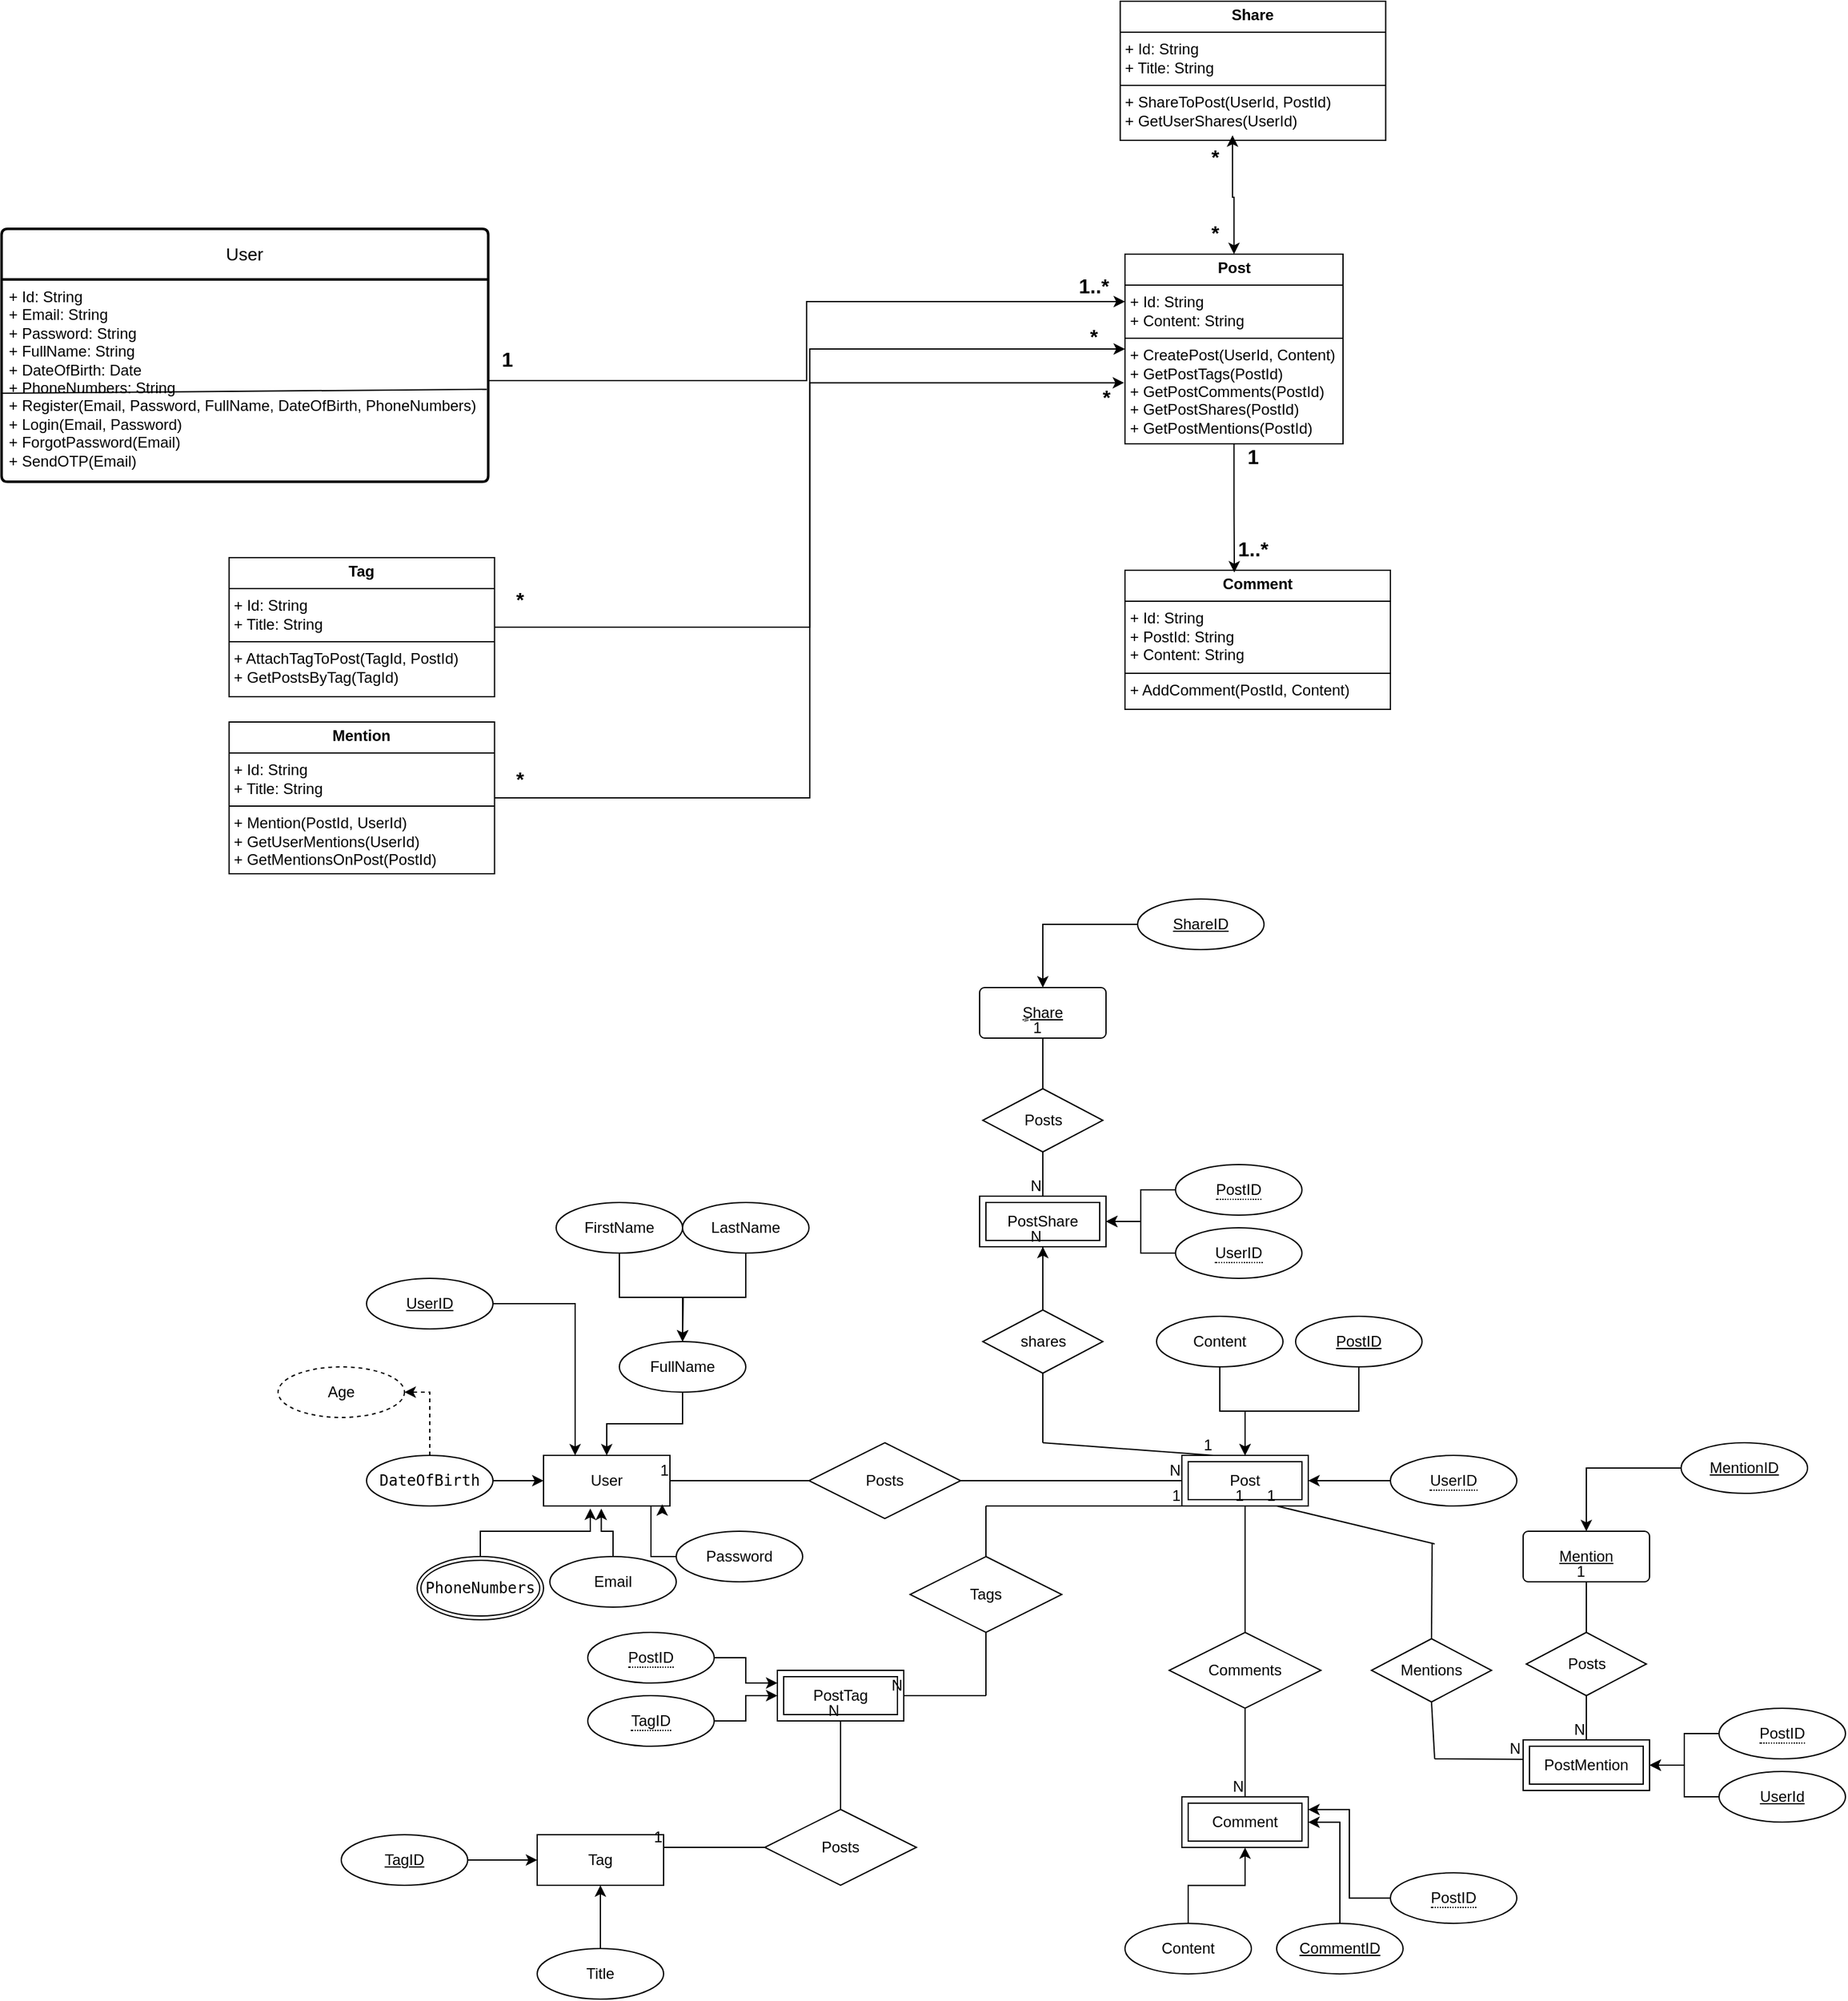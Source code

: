 <mxfile version="26.0.9">
  <diagram id="R2lEEEUBdFMjLlhIrx00" name="Page-1">
    <mxGraphModel dx="1366" dy="1903" grid="1" gridSize="10" guides="1" tooltips="1" connect="1" arrows="1" fold="1" page="1" pageScale="1" pageWidth="850" pageHeight="1100" math="0" shadow="0" extFonts="Permanent Marker^https://fonts.googleapis.com/css?family=Permanent+Marker">
      <root>
        <mxCell id="0" />
        <mxCell id="1" parent="0" />
        <mxCell id="Nwp9M4HmOzaoz7ELcoco-1" value="User" style="whiteSpace=wrap;html=1;align=center;" parent="1" vertex="1">
          <mxGeometry x="635" y="410" width="100" height="40" as="geometry" />
        </mxCell>
        <mxCell id="Nwp9M4HmOzaoz7ELcoco-2" value="Post" style="shape=ext;margin=3;double=1;whiteSpace=wrap;html=1;align=center;" parent="1" vertex="1">
          <mxGeometry x="1140" y="410" width="100" height="40" as="geometry" />
        </mxCell>
        <mxCell id="Nwp9M4HmOzaoz7ELcoco-3" value="Comment" style="shape=ext;margin=3;double=1;whiteSpace=wrap;html=1;align=center;" parent="1" vertex="1">
          <mxGeometry x="1140" y="680.07" width="100" height="40" as="geometry" />
        </mxCell>
        <mxCell id="Nwp9M4HmOzaoz7ELcoco-20" style="edgeStyle=orthogonalEdgeStyle;rounded=0;orthogonalLoop=1;jettySize=auto;html=1;entryX=0.25;entryY=0;entryDx=0;entryDy=0;" parent="1" source="Nwp9M4HmOzaoz7ELcoco-4" target="Nwp9M4HmOzaoz7ELcoco-1" edge="1">
          <mxGeometry relative="1" as="geometry" />
        </mxCell>
        <mxCell id="Nwp9M4HmOzaoz7ELcoco-4" value="UserID" style="ellipse;whiteSpace=wrap;html=1;align=center;fontStyle=4;" parent="1" vertex="1">
          <mxGeometry x="495" y="270" width="100" height="40" as="geometry" />
        </mxCell>
        <mxCell id="Nwp9M4HmOzaoz7ELcoco-24" style="edgeStyle=orthogonalEdgeStyle;rounded=0;orthogonalLoop=1;jettySize=auto;html=1;entryX=0.5;entryY=0;entryDx=0;entryDy=0;" parent="1" source="Nwp9M4HmOzaoz7ELcoco-5" target="Nwp9M4HmOzaoz7ELcoco-2" edge="1">
          <mxGeometry relative="1" as="geometry" />
        </mxCell>
        <mxCell id="Nwp9M4HmOzaoz7ELcoco-5" value="PostID" style="ellipse;whiteSpace=wrap;html=1;align=center;fontStyle=4;" parent="1" vertex="1">
          <mxGeometry x="1230" y="300" width="100" height="40" as="geometry" />
        </mxCell>
        <mxCell id="Nwp9M4HmOzaoz7ELcoco-32" style="edgeStyle=orthogonalEdgeStyle;rounded=0;orthogonalLoop=1;jettySize=auto;html=1;entryX=1;entryY=0.5;entryDx=0;entryDy=0;" parent="1" source="Nwp9M4HmOzaoz7ELcoco-6" target="Nwp9M4HmOzaoz7ELcoco-3" edge="1">
          <mxGeometry relative="1" as="geometry" />
        </mxCell>
        <mxCell id="Nwp9M4HmOzaoz7ELcoco-6" value="CommentID" style="ellipse;whiteSpace=wrap;html=1;align=center;fontStyle=4;" parent="1" vertex="1">
          <mxGeometry x="1215" y="780.07" width="100" height="40" as="geometry" />
        </mxCell>
        <mxCell id="Nwp9M4HmOzaoz7ELcoco-21" style="edgeStyle=orthogonalEdgeStyle;rounded=0;orthogonalLoop=1;jettySize=auto;html=1;entryX=0.5;entryY=0;entryDx=0;entryDy=0;" parent="1" source="Nwp9M4HmOzaoz7ELcoco-8" target="Nwp9M4HmOzaoz7ELcoco-1" edge="1">
          <mxGeometry relative="1" as="geometry" />
        </mxCell>
        <mxCell id="Nwp9M4HmOzaoz7ELcoco-8" value="FullName" style="ellipse;whiteSpace=wrap;html=1;align=center;" parent="1" vertex="1">
          <mxGeometry x="695" y="320" width="100" height="40" as="geometry" />
        </mxCell>
        <mxCell id="Nwp9M4HmOzaoz7ELcoco-15" style="edgeStyle=orthogonalEdgeStyle;rounded=0;orthogonalLoop=1;jettySize=auto;html=1;" parent="1" source="Nwp9M4HmOzaoz7ELcoco-11" edge="1">
          <mxGeometry relative="1" as="geometry">
            <mxPoint x="745" y="320" as="targetPoint" />
          </mxGeometry>
        </mxCell>
        <mxCell id="Nwp9M4HmOzaoz7ELcoco-11" value="LastName" style="ellipse;whiteSpace=wrap;html=1;align=center;" parent="1" vertex="1">
          <mxGeometry x="745" y="210" width="100" height="40" as="geometry" />
        </mxCell>
        <mxCell id="Nwp9M4HmOzaoz7ELcoco-14" style="edgeStyle=orthogonalEdgeStyle;rounded=0;orthogonalLoop=1;jettySize=auto;html=1;entryX=0.5;entryY=0;entryDx=0;entryDy=0;" parent="1" source="Nwp9M4HmOzaoz7ELcoco-12" target="Nwp9M4HmOzaoz7ELcoco-8" edge="1">
          <mxGeometry relative="1" as="geometry" />
        </mxCell>
        <mxCell id="Nwp9M4HmOzaoz7ELcoco-12" value="FirstName" style="ellipse;whiteSpace=wrap;html=1;align=center;" parent="1" vertex="1">
          <mxGeometry x="645" y="210" width="100" height="40" as="geometry" />
        </mxCell>
        <mxCell id="Nwp9M4HmOzaoz7ELcoco-16" value="Age" style="ellipse;whiteSpace=wrap;html=1;align=center;dashed=1;" parent="1" vertex="1">
          <mxGeometry x="425" y="340" width="100" height="40" as="geometry" />
        </mxCell>
        <mxCell id="Nwp9M4HmOzaoz7ELcoco-18" style="edgeStyle=orthogonalEdgeStyle;rounded=0;orthogonalLoop=1;jettySize=auto;html=1;entryX=1;entryY=0.5;entryDx=0;entryDy=0;dashed=1;" parent="1" source="Nwp9M4HmOzaoz7ELcoco-17" target="Nwp9M4HmOzaoz7ELcoco-16" edge="1">
          <mxGeometry relative="1" as="geometry" />
        </mxCell>
        <mxCell id="Nwp9M4HmOzaoz7ELcoco-19" style="edgeStyle=orthogonalEdgeStyle;rounded=0;orthogonalLoop=1;jettySize=auto;html=1;" parent="1" source="Nwp9M4HmOzaoz7ELcoco-17" target="Nwp9M4HmOzaoz7ELcoco-1" edge="1">
          <mxGeometry relative="1" as="geometry" />
        </mxCell>
        <mxCell id="Nwp9M4HmOzaoz7ELcoco-17" value="&lt;code&gt;DateOfBirth&lt;/code&gt;" style="ellipse;whiteSpace=wrap;html=1;align=center;" parent="1" vertex="1">
          <mxGeometry x="495" y="410" width="100" height="40" as="geometry" />
        </mxCell>
        <mxCell id="Nwp9M4HmOzaoz7ELcoco-22" value="&lt;code&gt;PhoneNumbers&lt;/code&gt;" style="ellipse;shape=doubleEllipse;margin=3;whiteSpace=wrap;html=1;align=center;" parent="1" vertex="1">
          <mxGeometry x="535" y="490" width="100" height="50" as="geometry" />
        </mxCell>
        <mxCell id="Nwp9M4HmOzaoz7ELcoco-23" style="edgeStyle=orthogonalEdgeStyle;rounded=0;orthogonalLoop=1;jettySize=auto;html=1;entryX=0.37;entryY=1.05;entryDx=0;entryDy=0;entryPerimeter=0;" parent="1" source="Nwp9M4HmOzaoz7ELcoco-22" target="Nwp9M4HmOzaoz7ELcoco-1" edge="1">
          <mxGeometry relative="1" as="geometry" />
        </mxCell>
        <mxCell id="Nwp9M4HmOzaoz7ELcoco-25" value="Posts" style="shape=rhombus;perimeter=rhombusPerimeter;whiteSpace=wrap;html=1;align=center;" parent="1" vertex="1">
          <mxGeometry x="845" y="400" width="120" height="60" as="geometry" />
        </mxCell>
        <mxCell id="Nwp9M4HmOzaoz7ELcoco-26" value="" style="endArrow=none;html=1;rounded=0;entryX=1;entryY=0.5;entryDx=0;entryDy=0;exitX=0;exitY=0.5;exitDx=0;exitDy=0;" parent="1" source="Nwp9M4HmOzaoz7ELcoco-25" target="Nwp9M4HmOzaoz7ELcoco-1" edge="1">
          <mxGeometry relative="1" as="geometry">
            <mxPoint x="795" y="430" as="sourcePoint" />
            <mxPoint x="865" y="550" as="targetPoint" />
          </mxGeometry>
        </mxCell>
        <mxCell id="Nwp9M4HmOzaoz7ELcoco-27" value="1" style="resizable=0;html=1;whiteSpace=wrap;align=right;verticalAlign=bottom;" parent="Nwp9M4HmOzaoz7ELcoco-26" connectable="0" vertex="1">
          <mxGeometry x="1" relative="1" as="geometry" />
        </mxCell>
        <mxCell id="Nwp9M4HmOzaoz7ELcoco-28" value="" style="endArrow=none;html=1;rounded=0;exitX=1;exitY=0.5;exitDx=0;exitDy=0;entryX=0;entryY=0.5;entryDx=0;entryDy=0;" parent="1" source="Nwp9M4HmOzaoz7ELcoco-25" target="Nwp9M4HmOzaoz7ELcoco-2" edge="1">
          <mxGeometry relative="1" as="geometry">
            <mxPoint x="1065" y="430" as="sourcePoint" />
            <mxPoint x="1245" y="480" as="targetPoint" />
          </mxGeometry>
        </mxCell>
        <mxCell id="Nwp9M4HmOzaoz7ELcoco-29" value="N" style="resizable=0;html=1;whiteSpace=wrap;align=right;verticalAlign=bottom;" parent="Nwp9M4HmOzaoz7ELcoco-28" connectable="0" vertex="1">
          <mxGeometry x="1" relative="1" as="geometry" />
        </mxCell>
        <mxCell id="Nwp9M4HmOzaoz7ELcoco-30" value="Content" style="ellipse;whiteSpace=wrap;html=1;align=center;" parent="1" vertex="1">
          <mxGeometry x="1120" y="300" width="100" height="40" as="geometry" />
        </mxCell>
        <mxCell id="Nwp9M4HmOzaoz7ELcoco-31" style="edgeStyle=orthogonalEdgeStyle;rounded=0;orthogonalLoop=1;jettySize=auto;html=1;" parent="1" source="Nwp9M4HmOzaoz7ELcoco-30" target="Nwp9M4HmOzaoz7ELcoco-2" edge="1">
          <mxGeometry relative="1" as="geometry" />
        </mxCell>
        <mxCell id="Nwp9M4HmOzaoz7ELcoco-34" style="edgeStyle=orthogonalEdgeStyle;rounded=0;orthogonalLoop=1;jettySize=auto;html=1;entryX=0.5;entryY=1;entryDx=0;entryDy=0;" parent="1" source="Nwp9M4HmOzaoz7ELcoco-33" target="Nwp9M4HmOzaoz7ELcoco-3" edge="1">
          <mxGeometry relative="1" as="geometry" />
        </mxCell>
        <mxCell id="Nwp9M4HmOzaoz7ELcoco-33" value="Content" style="ellipse;whiteSpace=wrap;html=1;align=center;" parent="1" vertex="1">
          <mxGeometry x="1095" y="780.07" width="100" height="40" as="geometry" />
        </mxCell>
        <mxCell id="Nwp9M4HmOzaoz7ELcoco-35" value="Comments" style="shape=rhombus;perimeter=rhombusPerimeter;whiteSpace=wrap;html=1;align=center;" parent="1" vertex="1">
          <mxGeometry x="1130" y="550" width="120" height="60" as="geometry" />
        </mxCell>
        <mxCell id="Nwp9M4HmOzaoz7ELcoco-36" value="" style="endArrow=none;html=1;rounded=0;exitX=0.5;exitY=0;exitDx=0;exitDy=0;entryX=0.5;entryY=1;entryDx=0;entryDy=0;" parent="1" source="Nwp9M4HmOzaoz7ELcoco-35" target="Nwp9M4HmOzaoz7ELcoco-2" edge="1">
          <mxGeometry relative="1" as="geometry">
            <mxPoint x="855" y="440" as="sourcePoint" />
            <mxPoint x="1190" y="450" as="targetPoint" />
            <Array as="points">
              <mxPoint x="1190" y="530" />
            </Array>
          </mxGeometry>
        </mxCell>
        <mxCell id="Nwp9M4HmOzaoz7ELcoco-37" value="1" style="resizable=0;html=1;whiteSpace=wrap;align=right;verticalAlign=bottom;" parent="Nwp9M4HmOzaoz7ELcoco-36" connectable="0" vertex="1">
          <mxGeometry x="1" relative="1" as="geometry" />
        </mxCell>
        <mxCell id="Nwp9M4HmOzaoz7ELcoco-38" value="" style="endArrow=none;html=1;rounded=0;exitX=0.5;exitY=1;exitDx=0;exitDy=0;entryX=0.5;entryY=0;entryDx=0;entryDy=0;" parent="1" source="Nwp9M4HmOzaoz7ELcoco-35" target="Nwp9M4HmOzaoz7ELcoco-3" edge="1">
          <mxGeometry relative="1" as="geometry">
            <mxPoint x="1195" y="490" as="sourcePoint" />
            <mxPoint x="1270" y="490" as="targetPoint" />
          </mxGeometry>
        </mxCell>
        <mxCell id="Nwp9M4HmOzaoz7ELcoco-39" value="N" style="resizable=0;html=1;whiteSpace=wrap;align=right;verticalAlign=bottom;" parent="Nwp9M4HmOzaoz7ELcoco-38" connectable="0" vertex="1">
          <mxGeometry x="1" relative="1" as="geometry" />
        </mxCell>
        <mxCell id="Nwp9M4HmOzaoz7ELcoco-44" value="PostTag" style="shape=ext;margin=3;double=1;whiteSpace=wrap;html=1;align=center;" parent="1" vertex="1">
          <mxGeometry x="820" y="580" width="100" height="40" as="geometry" />
        </mxCell>
        <mxCell id="Nwp9M4HmOzaoz7ELcoco-46" style="edgeStyle=orthogonalEdgeStyle;rounded=0;orthogonalLoop=1;jettySize=auto;html=1;entryX=1;entryY=0.5;entryDx=0;entryDy=0;" parent="1" source="Nwp9M4HmOzaoz7ELcoco-45" target="Nwp9M4HmOzaoz7ELcoco-2" edge="1">
          <mxGeometry relative="1" as="geometry" />
        </mxCell>
        <mxCell id="Nwp9M4HmOzaoz7ELcoco-45" value="&lt;span style=&quot;border-bottom: 1px dotted&quot;&gt;UserID&lt;/span&gt;" style="ellipse;whiteSpace=wrap;html=1;align=center;" parent="1" vertex="1">
          <mxGeometry x="1305" y="410" width="100" height="40" as="geometry" />
        </mxCell>
        <mxCell id="Nwp9M4HmOzaoz7ELcoco-49" style="edgeStyle=orthogonalEdgeStyle;rounded=0;orthogonalLoop=1;jettySize=auto;html=1;exitX=0;exitY=0.5;exitDx=0;exitDy=0;entryX=1;entryY=0.25;entryDx=0;entryDy=0;" parent="1" source="Nwp9M4HmOzaoz7ELcoco-47" target="Nwp9M4HmOzaoz7ELcoco-3" edge="1">
          <mxGeometry relative="1" as="geometry" />
        </mxCell>
        <mxCell id="Nwp9M4HmOzaoz7ELcoco-47" value="&lt;span style=&quot;border-bottom: 1px dotted&quot;&gt;PostID&lt;/span&gt;" style="ellipse;whiteSpace=wrap;html=1;align=center;" parent="1" vertex="1">
          <mxGeometry x="1305" y="740.07" width="100" height="40" as="geometry" />
        </mxCell>
        <mxCell id="Nwp9M4HmOzaoz7ELcoco-55" style="edgeStyle=orthogonalEdgeStyle;rounded=0;orthogonalLoop=1;jettySize=auto;html=1;entryX=0;entryY=0.25;entryDx=0;entryDy=0;" parent="1" source="Nwp9M4HmOzaoz7ELcoco-50" target="Nwp9M4HmOzaoz7ELcoco-44" edge="1">
          <mxGeometry relative="1" as="geometry" />
        </mxCell>
        <mxCell id="Nwp9M4HmOzaoz7ELcoco-50" value="&lt;span style=&quot;border-bottom: 1px dotted&quot;&gt;PostID&lt;/span&gt;" style="ellipse;whiteSpace=wrap;html=1;align=center;" parent="1" vertex="1">
          <mxGeometry x="670" y="550" width="100" height="40" as="geometry" />
        </mxCell>
        <mxCell id="Nwp9M4HmOzaoz7ELcoco-53" value="" style="edgeStyle=orthogonalEdgeStyle;rounded=0;orthogonalLoop=1;jettySize=auto;html=1;" parent="1" source="Nwp9M4HmOzaoz7ELcoco-51" target="Nwp9M4HmOzaoz7ELcoco-44" edge="1">
          <mxGeometry relative="1" as="geometry" />
        </mxCell>
        <mxCell id="Nwp9M4HmOzaoz7ELcoco-51" value="&lt;span style=&quot;border-bottom: 1px dotted&quot;&gt;TagID&lt;/span&gt;" style="ellipse;whiteSpace=wrap;html=1;align=center;" parent="1" vertex="1">
          <mxGeometry x="670" y="600" width="100" height="40" as="geometry" />
        </mxCell>
        <mxCell id="Nwp9M4HmOzaoz7ELcoco-59" value="Tag" style="whiteSpace=wrap;html=1;align=center;" parent="1" vertex="1">
          <mxGeometry x="630" y="710" width="100" height="40" as="geometry" />
        </mxCell>
        <mxCell id="Nwp9M4HmOzaoz7ELcoco-63" style="edgeStyle=orthogonalEdgeStyle;rounded=0;orthogonalLoop=1;jettySize=auto;html=1;entryX=0;entryY=0.5;entryDx=0;entryDy=0;" parent="1" source="Nwp9M4HmOzaoz7ELcoco-62" target="Nwp9M4HmOzaoz7ELcoco-59" edge="1">
          <mxGeometry relative="1" as="geometry" />
        </mxCell>
        <mxCell id="Nwp9M4HmOzaoz7ELcoco-62" value="TagID" style="ellipse;whiteSpace=wrap;html=1;align=center;fontStyle=4;" parent="1" vertex="1">
          <mxGeometry x="475" y="710" width="100" height="40" as="geometry" />
        </mxCell>
        <mxCell id="Nwp9M4HmOzaoz7ELcoco-65" style="edgeStyle=orthogonalEdgeStyle;rounded=0;orthogonalLoop=1;jettySize=auto;html=1;entryX=0.5;entryY=1;entryDx=0;entryDy=0;" parent="1" source="Nwp9M4HmOzaoz7ELcoco-64" target="Nwp9M4HmOzaoz7ELcoco-59" edge="1">
          <mxGeometry relative="1" as="geometry" />
        </mxCell>
        <mxCell id="Nwp9M4HmOzaoz7ELcoco-64" value="Title" style="ellipse;whiteSpace=wrap;html=1;align=center;" parent="1" vertex="1">
          <mxGeometry x="630" y="800" width="100" height="40" as="geometry" />
        </mxCell>
        <mxCell id="Nwp9M4HmOzaoz7ELcoco-71" value="" style="endArrow=none;html=1;rounded=0;entryX=0;entryY=1;entryDx=0;entryDy=0;textShadow=0;labelBorderColor=none;" parent="1" target="Nwp9M4HmOzaoz7ELcoco-2" edge="1">
          <mxGeometry relative="1" as="geometry">
            <mxPoint x="985" y="450" as="sourcePoint" />
            <mxPoint x="1115" y="510" as="targetPoint" />
          </mxGeometry>
        </mxCell>
        <mxCell id="Nwp9M4HmOzaoz7ELcoco-72" value="1" style="resizable=0;html=1;whiteSpace=wrap;align=right;verticalAlign=bottom;" parent="Nwp9M4HmOzaoz7ELcoco-71" connectable="0" vertex="1">
          <mxGeometry x="1" relative="1" as="geometry" />
        </mxCell>
        <mxCell id="Nwp9M4HmOzaoz7ELcoco-76" value="" style="endArrow=none;html=1;rounded=0;entryX=1;entryY=0.5;entryDx=0;entryDy=0;" parent="1" target="Nwp9M4HmOzaoz7ELcoco-44" edge="1">
          <mxGeometry relative="1" as="geometry">
            <mxPoint x="985" y="600" as="sourcePoint" />
            <mxPoint x="985" y="780" as="targetPoint" />
          </mxGeometry>
        </mxCell>
        <mxCell id="Nwp9M4HmOzaoz7ELcoco-77" value="N" style="resizable=0;html=1;whiteSpace=wrap;align=right;verticalAlign=bottom;" parent="Nwp9M4HmOzaoz7ELcoco-76" connectable="0" vertex="1">
          <mxGeometry x="1" relative="1" as="geometry" />
        </mxCell>
        <mxCell id="Nwp9M4HmOzaoz7ELcoco-79" value="" style="endArrow=none;html=1;rounded=0;entryX=0.5;entryY=1;entryDx=0;entryDy=0;" parent="1" target="Nwp9M4HmOzaoz7ELcoco-44" edge="1">
          <mxGeometry relative="1" as="geometry">
            <mxPoint x="870" y="720" as="sourcePoint" />
            <mxPoint x="955" y="590" as="targetPoint" />
          </mxGeometry>
        </mxCell>
        <mxCell id="Nwp9M4HmOzaoz7ELcoco-80" value="N" style="resizable=0;html=1;whiteSpace=wrap;align=right;verticalAlign=bottom;" parent="Nwp9M4HmOzaoz7ELcoco-79" connectable="0" vertex="1">
          <mxGeometry x="1" relative="1" as="geometry" />
        </mxCell>
        <mxCell id="Nwp9M4HmOzaoz7ELcoco-81" value="" style="endArrow=none;html=1;rounded=0;entryX=1;entryY=0.25;entryDx=0;entryDy=0;textShadow=0;labelBorderColor=none;" parent="1" target="Nwp9M4HmOzaoz7ELcoco-59" edge="1">
          <mxGeometry relative="1" as="geometry">
            <mxPoint x="875" y="720" as="sourcePoint" />
            <mxPoint x="1150" y="460" as="targetPoint" />
          </mxGeometry>
        </mxCell>
        <mxCell id="Nwp9M4HmOzaoz7ELcoco-82" value="1" style="resizable=0;html=1;whiteSpace=wrap;align=right;verticalAlign=bottom;" parent="Nwp9M4HmOzaoz7ELcoco-81" connectable="0" vertex="1">
          <mxGeometry x="1" relative="1" as="geometry" />
        </mxCell>
        <mxCell id="Nwp9M4HmOzaoz7ELcoco-90" value="" style="endArrow=none;html=1;rounded=0;" parent="1" edge="1">
          <mxGeometry relative="1" as="geometry">
            <mxPoint x="985" y="450" as="sourcePoint" />
            <mxPoint x="985" y="600" as="targetPoint" />
          </mxGeometry>
        </mxCell>
        <mxCell id="Nwp9M4HmOzaoz7ELcoco-97" value="Posts" style="shape=rhombus;perimeter=rhombusPerimeter;whiteSpace=wrap;html=1;align=center;" parent="1" vertex="1">
          <mxGeometry x="810" y="690" width="120" height="60" as="geometry" />
        </mxCell>
        <mxCell id="Nwp9M4HmOzaoz7ELcoco-102" value="Tags" style="shape=rhombus;perimeter=rhombusPerimeter;whiteSpace=wrap;html=1;align=center;" parent="1" vertex="1">
          <mxGeometry x="925" y="490" width="120" height="60" as="geometry" />
        </mxCell>
        <mxCell id="O7mJyOBHANM5aAqLtmmL-1" value="&lt;u&gt;ٍShare&lt;/u&gt;" style="rounded=1;arcSize=10;whiteSpace=wrap;html=1;align=center;" vertex="1" parent="1">
          <mxGeometry x="980" y="40" width="100" height="40" as="geometry" />
        </mxCell>
        <mxCell id="O7mJyOBHANM5aAqLtmmL-3" style="edgeStyle=orthogonalEdgeStyle;rounded=0;orthogonalLoop=1;jettySize=auto;html=1;entryX=0.5;entryY=0;entryDx=0;entryDy=0;" edge="1" parent="1" source="O7mJyOBHANM5aAqLtmmL-2" target="O7mJyOBHANM5aAqLtmmL-1">
          <mxGeometry relative="1" as="geometry" />
        </mxCell>
        <mxCell id="O7mJyOBHANM5aAqLtmmL-2" value="ShareID" style="ellipse;whiteSpace=wrap;html=1;align=center;fontStyle=4;" vertex="1" parent="1">
          <mxGeometry x="1105" y="-30" width="100" height="40" as="geometry" />
        </mxCell>
        <mxCell id="O7mJyOBHANM5aAqLtmmL-4" value="PostShare" style="shape=ext;margin=3;double=1;whiteSpace=wrap;html=1;align=center;" vertex="1" parent="1">
          <mxGeometry x="980" y="205" width="100" height="40" as="geometry" />
        </mxCell>
        <mxCell id="O7mJyOBHANM5aAqLtmmL-7" style="edgeStyle=orthogonalEdgeStyle;rounded=0;orthogonalLoop=1;jettySize=auto;html=1;entryX=1;entryY=0.5;entryDx=0;entryDy=0;" edge="1" parent="1" source="O7mJyOBHANM5aAqLtmmL-5" target="O7mJyOBHANM5aAqLtmmL-4">
          <mxGeometry relative="1" as="geometry" />
        </mxCell>
        <mxCell id="O7mJyOBHANM5aAqLtmmL-5" value="&lt;span style=&quot;border-bottom: 1px dotted&quot;&gt;PostID&lt;/span&gt;" style="ellipse;whiteSpace=wrap;html=1;align=center;" vertex="1" parent="1">
          <mxGeometry x="1135" y="180" width="100" height="40" as="geometry" />
        </mxCell>
        <mxCell id="O7mJyOBHANM5aAqLtmmL-8" style="edgeStyle=orthogonalEdgeStyle;rounded=0;orthogonalLoop=1;jettySize=auto;html=1;entryX=1;entryY=0.5;entryDx=0;entryDy=0;" edge="1" parent="1" source="O7mJyOBHANM5aAqLtmmL-6" target="O7mJyOBHANM5aAqLtmmL-4">
          <mxGeometry relative="1" as="geometry" />
        </mxCell>
        <mxCell id="O7mJyOBHANM5aAqLtmmL-6" value="&lt;span style=&quot;border-bottom: 1px dotted&quot;&gt;UserID&lt;/span&gt;" style="ellipse;whiteSpace=wrap;html=1;align=center;" vertex="1" parent="1">
          <mxGeometry x="1135" y="230" width="100" height="40" as="geometry" />
        </mxCell>
        <mxCell id="O7mJyOBHANM5aAqLtmmL-10" value="Posts" style="shape=rhombus;perimeter=rhombusPerimeter;whiteSpace=wrap;html=1;align=center;" vertex="1" parent="1">
          <mxGeometry x="982.5" y="120" width="95" height="50" as="geometry" />
        </mxCell>
        <mxCell id="O7mJyOBHANM5aAqLtmmL-11" value="" style="endArrow=none;html=1;rounded=0;entryX=0.5;entryY=1;entryDx=0;entryDy=0;textShadow=0;labelBorderColor=none;exitX=0.5;exitY=0;exitDx=0;exitDy=0;" edge="1" parent="1" source="O7mJyOBHANM5aAqLtmmL-10" target="O7mJyOBHANM5aAqLtmmL-1">
          <mxGeometry relative="1" as="geometry">
            <mxPoint x="995" y="460" as="sourcePoint" />
            <mxPoint x="1150" y="460" as="targetPoint" />
          </mxGeometry>
        </mxCell>
        <mxCell id="O7mJyOBHANM5aAqLtmmL-12" value="1" style="resizable=0;html=1;whiteSpace=wrap;align=right;verticalAlign=bottom;" connectable="0" vertex="1" parent="O7mJyOBHANM5aAqLtmmL-11">
          <mxGeometry x="1" relative="1" as="geometry" />
        </mxCell>
        <mxCell id="O7mJyOBHANM5aAqLtmmL-13" value="" style="endArrow=none;html=1;rounded=0;entryX=0.5;entryY=0;entryDx=0;entryDy=0;exitX=0.5;exitY=1;exitDx=0;exitDy=0;" edge="1" parent="1" source="O7mJyOBHANM5aAqLtmmL-10" target="O7mJyOBHANM5aAqLtmmL-4">
          <mxGeometry relative="1" as="geometry">
            <mxPoint x="995" y="610" as="sourcePoint" />
            <mxPoint x="930" y="610" as="targetPoint" />
          </mxGeometry>
        </mxCell>
        <mxCell id="O7mJyOBHANM5aAqLtmmL-14" value="N" style="resizable=0;html=1;whiteSpace=wrap;align=right;verticalAlign=bottom;" connectable="0" vertex="1" parent="O7mJyOBHANM5aAqLtmmL-13">
          <mxGeometry x="1" relative="1" as="geometry" />
        </mxCell>
        <mxCell id="O7mJyOBHANM5aAqLtmmL-15" value="" style="endArrow=none;html=1;rounded=0;entryX=0.5;entryY=1;entryDx=0;entryDy=0;" edge="1" parent="1" target="O7mJyOBHANM5aAqLtmmL-4">
          <mxGeometry relative="1" as="geometry">
            <mxPoint x="1030" y="300" as="sourcePoint" />
            <mxPoint x="880" y="630" as="targetPoint" />
          </mxGeometry>
        </mxCell>
        <mxCell id="O7mJyOBHANM5aAqLtmmL-16" value="N" style="resizable=0;html=1;whiteSpace=wrap;align=right;verticalAlign=bottom;" connectable="0" vertex="1" parent="O7mJyOBHANM5aAqLtmmL-15">
          <mxGeometry x="1" relative="1" as="geometry" />
        </mxCell>
        <mxCell id="O7mJyOBHANM5aAqLtmmL-40" value="N" style="resizable=0;html=1;whiteSpace=wrap;align=right;verticalAlign=bottom;" connectable="0" vertex="1" parent="O7mJyOBHANM5aAqLtmmL-15">
          <mxGeometry x="1" relative="1" as="geometry">
            <mxPoint x="430" y="430" as="offset" />
          </mxGeometry>
        </mxCell>
        <mxCell id="O7mJyOBHANM5aAqLtmmL-19" value="" style="edgeStyle=orthogonalEdgeStyle;rounded=0;orthogonalLoop=1;jettySize=auto;html=1;exitX=0.5;exitY=0;exitDx=0;exitDy=0;" edge="1" parent="1" source="O7mJyOBHANM5aAqLtmmL-17" target="O7mJyOBHANM5aAqLtmmL-4">
          <mxGeometry relative="1" as="geometry" />
        </mxCell>
        <mxCell id="O7mJyOBHANM5aAqLtmmL-17" value="shares" style="shape=rhombus;perimeter=rhombusPerimeter;whiteSpace=wrap;html=1;align=center;" vertex="1" parent="1">
          <mxGeometry x="982.5" y="295" width="95" height="50" as="geometry" />
        </mxCell>
        <mxCell id="O7mJyOBHANM5aAqLtmmL-23" value="" style="endArrow=none;html=1;rounded=0;exitX=0.5;exitY=1;exitDx=0;exitDy=0;" edge="1" parent="1" source="O7mJyOBHANM5aAqLtmmL-17">
          <mxGeometry relative="1" as="geometry">
            <mxPoint x="960" y="390" as="sourcePoint" />
            <mxPoint x="1030" y="400" as="targetPoint" />
          </mxGeometry>
        </mxCell>
        <mxCell id="O7mJyOBHANM5aAqLtmmL-24" value="" style="endArrow=none;html=1;rounded=0;textShadow=0;labelBorderColor=none;entryX=0.25;entryY=0;entryDx=0;entryDy=0;" edge="1" parent="1" target="Nwp9M4HmOzaoz7ELcoco-2">
          <mxGeometry relative="1" as="geometry">
            <mxPoint x="1030" y="400" as="sourcePoint" />
            <mxPoint x="1170" y="400" as="targetPoint" />
          </mxGeometry>
        </mxCell>
        <mxCell id="O7mJyOBHANM5aAqLtmmL-25" value="1" style="resizable=0;html=1;whiteSpace=wrap;align=right;verticalAlign=bottom;" connectable="0" vertex="1" parent="O7mJyOBHANM5aAqLtmmL-24">
          <mxGeometry x="1" relative="1" as="geometry" />
        </mxCell>
        <mxCell id="O7mJyOBHANM5aAqLtmmL-27" value="&lt;u&gt;Mention&lt;/u&gt;" style="rounded=1;arcSize=10;whiteSpace=wrap;html=1;align=center;" vertex="1" parent="1">
          <mxGeometry x="1410" y="470" width="100" height="40" as="geometry" />
        </mxCell>
        <mxCell id="O7mJyOBHANM5aAqLtmmL-28" style="edgeStyle=orthogonalEdgeStyle;rounded=0;orthogonalLoop=1;jettySize=auto;html=1;entryX=0.5;entryY=0;entryDx=0;entryDy=0;" edge="1" source="O7mJyOBHANM5aAqLtmmL-29" target="O7mJyOBHANM5aAqLtmmL-27" parent="1">
          <mxGeometry relative="1" as="geometry" />
        </mxCell>
        <mxCell id="O7mJyOBHANM5aAqLtmmL-29" value="MentionID" style="ellipse;whiteSpace=wrap;html=1;align=center;fontStyle=4;" vertex="1" parent="1">
          <mxGeometry x="1535" y="400" width="100" height="40" as="geometry" />
        </mxCell>
        <mxCell id="O7mJyOBHANM5aAqLtmmL-30" value="PostMention" style="shape=ext;margin=3;double=1;whiteSpace=wrap;html=1;align=center;" vertex="1" parent="1">
          <mxGeometry x="1410" y="635" width="100" height="40" as="geometry" />
        </mxCell>
        <mxCell id="O7mJyOBHANM5aAqLtmmL-31" style="edgeStyle=orthogonalEdgeStyle;rounded=0;orthogonalLoop=1;jettySize=auto;html=1;entryX=1;entryY=0.5;entryDx=0;entryDy=0;" edge="1" source="O7mJyOBHANM5aAqLtmmL-32" target="O7mJyOBHANM5aAqLtmmL-30" parent="1">
          <mxGeometry relative="1" as="geometry" />
        </mxCell>
        <mxCell id="O7mJyOBHANM5aAqLtmmL-32" value="&lt;span style=&quot;border-bottom: 1px dotted&quot;&gt;PostID&lt;/span&gt;" style="ellipse;whiteSpace=wrap;html=1;align=center;" vertex="1" parent="1">
          <mxGeometry x="1565" y="610" width="100" height="40" as="geometry" />
        </mxCell>
        <mxCell id="O7mJyOBHANM5aAqLtmmL-33" style="edgeStyle=orthogonalEdgeStyle;rounded=0;orthogonalLoop=1;jettySize=auto;html=1;entryX=1;entryY=0.5;entryDx=0;entryDy=0;" edge="1" source="O7mJyOBHANM5aAqLtmmL-34" target="O7mJyOBHANM5aAqLtmmL-30" parent="1">
          <mxGeometry relative="1" as="geometry" />
        </mxCell>
        <mxCell id="O7mJyOBHANM5aAqLtmmL-34" value="&lt;span style=&quot;text-decoration-line: underline;&quot;&gt;UserId&lt;/span&gt;" style="ellipse;whiteSpace=wrap;html=1;align=center;" vertex="1" parent="1">
          <mxGeometry x="1565" y="660" width="100" height="40" as="geometry" />
        </mxCell>
        <mxCell id="O7mJyOBHANM5aAqLtmmL-35" value="Posts" style="shape=rhombus;perimeter=rhombusPerimeter;whiteSpace=wrap;html=1;align=center;" vertex="1" parent="1">
          <mxGeometry x="1412.5" y="550" width="95" height="50" as="geometry" />
        </mxCell>
        <mxCell id="O7mJyOBHANM5aAqLtmmL-36" value="" style="endArrow=none;html=1;rounded=0;entryX=0.5;entryY=1;entryDx=0;entryDy=0;textShadow=0;labelBorderColor=none;exitX=0.5;exitY=0;exitDx=0;exitDy=0;" edge="1" source="O7mJyOBHANM5aAqLtmmL-35" target="O7mJyOBHANM5aAqLtmmL-27" parent="1">
          <mxGeometry relative="1" as="geometry">
            <mxPoint x="1425" y="890" as="sourcePoint" />
            <mxPoint x="1580" y="890" as="targetPoint" />
          </mxGeometry>
        </mxCell>
        <mxCell id="O7mJyOBHANM5aAqLtmmL-37" value="1" style="resizable=0;html=1;whiteSpace=wrap;align=right;verticalAlign=bottom;" connectable="0" vertex="1" parent="O7mJyOBHANM5aAqLtmmL-36">
          <mxGeometry x="1" relative="1" as="geometry" />
        </mxCell>
        <mxCell id="O7mJyOBHANM5aAqLtmmL-38" value="" style="endArrow=none;html=1;rounded=0;entryX=0.5;entryY=0;entryDx=0;entryDy=0;exitX=0.5;exitY=1;exitDx=0;exitDy=0;" edge="1" source="O7mJyOBHANM5aAqLtmmL-35" target="O7mJyOBHANM5aAqLtmmL-30" parent="1">
          <mxGeometry relative="1" as="geometry">
            <mxPoint x="1425" y="1040" as="sourcePoint" />
            <mxPoint x="1360" y="1040" as="targetPoint" />
          </mxGeometry>
        </mxCell>
        <mxCell id="O7mJyOBHANM5aAqLtmmL-39" value="N" style="resizable=0;html=1;whiteSpace=wrap;align=right;verticalAlign=bottom;" connectable="0" vertex="1" parent="O7mJyOBHANM5aAqLtmmL-38">
          <mxGeometry x="1" relative="1" as="geometry" />
        </mxCell>
        <mxCell id="O7mJyOBHANM5aAqLtmmL-41" value="Mentions" style="shape=rhombus;perimeter=rhombusPerimeter;whiteSpace=wrap;html=1;align=center;" vertex="1" parent="1">
          <mxGeometry x="1290" y="555" width="95" height="50" as="geometry" />
        </mxCell>
        <mxCell id="O7mJyOBHANM5aAqLtmmL-42" value="" style="endArrow=none;html=1;rounded=0;exitX=0.5;exitY=1;exitDx=0;exitDy=0;" edge="1" source="O7mJyOBHANM5aAqLtmmL-41" parent="1">
          <mxGeometry relative="1" as="geometry">
            <mxPoint x="1267.5" y="642.5" as="sourcePoint" />
            <mxPoint x="1340" y="650" as="targetPoint" />
          </mxGeometry>
        </mxCell>
        <mxCell id="O7mJyOBHANM5aAqLtmmL-44" value="" style="endArrow=none;html=1;rounded=0;entryX=-0.005;entryY=0.384;entryDx=0;entryDy=0;entryPerimeter=0;" edge="1" parent="1" target="O7mJyOBHANM5aAqLtmmL-30">
          <mxGeometry relative="1" as="geometry">
            <mxPoint x="1340" y="650" as="sourcePoint" />
            <mxPoint x="880" y="630" as="targetPoint" />
          </mxGeometry>
        </mxCell>
        <mxCell id="O7mJyOBHANM5aAqLtmmL-45" value="N" style="resizable=0;html=1;whiteSpace=wrap;align=right;verticalAlign=bottom;" connectable="0" vertex="1" parent="O7mJyOBHANM5aAqLtmmL-44">
          <mxGeometry x="1" relative="1" as="geometry" />
        </mxCell>
        <mxCell id="O7mJyOBHANM5aAqLtmmL-48" value="" style="endArrow=none;html=1;rounded=0;entryX=0.5;entryY=0;entryDx=0;entryDy=0;" edge="1" parent="1" target="O7mJyOBHANM5aAqLtmmL-41">
          <mxGeometry relative="1" as="geometry">
            <mxPoint x="1338" y="480" as="sourcePoint" />
            <mxPoint x="1040" y="410" as="targetPoint" />
          </mxGeometry>
        </mxCell>
        <mxCell id="O7mJyOBHANM5aAqLtmmL-49" value="" style="endArrow=none;html=1;rounded=0;textShadow=0;labelBorderColor=none;entryX=0.75;entryY=1;entryDx=0;entryDy=0;" edge="1" parent="1" target="Nwp9M4HmOzaoz7ELcoco-2">
          <mxGeometry relative="1" as="geometry">
            <mxPoint x="1340" y="480" as="sourcePoint" />
            <mxPoint x="1175" y="420" as="targetPoint" />
          </mxGeometry>
        </mxCell>
        <mxCell id="O7mJyOBHANM5aAqLtmmL-50" value="1" style="resizable=0;html=1;whiteSpace=wrap;align=right;verticalAlign=bottom;" connectable="0" vertex="1" parent="O7mJyOBHANM5aAqLtmmL-49">
          <mxGeometry x="1" relative="1" as="geometry" />
        </mxCell>
        <mxCell id="O7mJyOBHANM5aAqLtmmL-53" value="User" style="swimlane;childLayout=stackLayout;horizontal=1;startSize=40;horizontalStack=0;rounded=1;fontSize=14;fontStyle=0;strokeWidth=2;resizeParent=0;resizeLast=1;shadow=0;dashed=0;align=center;arcSize=4;whiteSpace=wrap;html=1;" vertex="1" parent="1">
          <mxGeometry x="206.25" y="-560" width="385" height="200" as="geometry" />
        </mxCell>
        <mxCell id="O7mJyOBHANM5aAqLtmmL-54" value="+ Id: String&amp;nbsp;&lt;div&gt;+ Email: String&lt;/div&gt;&lt;div&gt;+ Password: String&lt;/div&gt;&lt;div&gt;+ FullName: String&lt;br&gt;+ DateOfBirth: Date&lt;br&gt;+ PhoneNumbers: String&lt;br&gt;&lt;div&gt;&lt;span style=&quot;background-color: transparent; color: light-dark(rgb(0, 0, 0), rgb(255, 255, 255));&quot;&gt;+ Register(Email, Password, FullName, DateOfBirth, PhoneNumbers)&lt;br&gt;&lt;/span&gt;+ Login(Email, Password)&lt;/div&gt;&lt;div&gt;+ ForgotPassword(Email)&lt;/div&gt;&lt;div&gt;+ SendOTP(Email)&lt;/div&gt;&lt;div&gt;&lt;br&gt;&lt;br&gt;&lt;/div&gt;&lt;/div&gt;" style="align=left;strokeColor=none;fillColor=none;spacingLeft=4;fontSize=12;verticalAlign=top;resizable=0;rotatable=0;part=1;html=1;" vertex="1" parent="O7mJyOBHANM5aAqLtmmL-53">
          <mxGeometry y="40" width="385" height="160" as="geometry" />
        </mxCell>
        <mxCell id="O7mJyOBHANM5aAqLtmmL-55" value="" style="endArrow=none;html=1;rounded=0;entryX=0.997;entryY=0.543;entryDx=0;entryDy=0;entryPerimeter=0;" edge="1" parent="O7mJyOBHANM5aAqLtmmL-53" target="O7mJyOBHANM5aAqLtmmL-54">
          <mxGeometry relative="1" as="geometry">
            <mxPoint y="130" as="sourcePoint" />
            <mxPoint x="160" y="130" as="targetPoint" />
          </mxGeometry>
        </mxCell>
        <mxCell id="O7mJyOBHANM5aAqLtmmL-57" value="Email" style="ellipse;whiteSpace=wrap;html=1;align=center;" vertex="1" parent="1">
          <mxGeometry x="640" y="490" width="100" height="40" as="geometry" />
        </mxCell>
        <mxCell id="O7mJyOBHANM5aAqLtmmL-58" style="edgeStyle=orthogonalEdgeStyle;rounded=0;orthogonalLoop=1;jettySize=auto;html=1;entryX=0.457;entryY=1.053;entryDx=0;entryDy=0;entryPerimeter=0;" edge="1" parent="1" source="O7mJyOBHANM5aAqLtmmL-57" target="Nwp9M4HmOzaoz7ELcoco-1">
          <mxGeometry relative="1" as="geometry" />
        </mxCell>
        <mxCell id="O7mJyOBHANM5aAqLtmmL-59" value="Password" style="ellipse;whiteSpace=wrap;html=1;align=center;" vertex="1" parent="1">
          <mxGeometry x="740" y="470" width="100" height="40" as="geometry" />
        </mxCell>
        <mxCell id="O7mJyOBHANM5aAqLtmmL-61" style="edgeStyle=orthogonalEdgeStyle;rounded=0;orthogonalLoop=1;jettySize=auto;html=1;entryX=0.939;entryY=0.966;entryDx=0;entryDy=0;entryPerimeter=0;" edge="1" parent="1" source="O7mJyOBHANM5aAqLtmmL-59" target="Nwp9M4HmOzaoz7ELcoco-1">
          <mxGeometry relative="1" as="geometry" />
        </mxCell>
        <mxCell id="O7mJyOBHANM5aAqLtmmL-63" value="&lt;p style=&quot;margin:0px;margin-top:4px;text-align:center;&quot;&gt;&lt;b&gt;Post&lt;/b&gt;&lt;/p&gt;&lt;hr size=&quot;1&quot; style=&quot;border-style:solid;&quot;&gt;&lt;p style=&quot;margin:0px;margin-left:4px;&quot;&gt;+ Id: String&lt;/p&gt;&lt;p style=&quot;margin:0px;margin-left:4px;&quot;&gt;+ Content: String&lt;/p&gt;&lt;hr size=&quot;1&quot; style=&quot;border-style:solid;&quot;&gt;&lt;p style=&quot;margin:0px;margin-left:4px;&quot;&gt;+ CreatePost(UserId, Content)&lt;br&gt;+ GetPostTags(PostId)&lt;br&gt;+ GetPostComments(PostId)&lt;/p&gt;&lt;p style=&quot;margin:0px;margin-left:4px;&quot;&gt;+ GetPostShares(PostId)&lt;/p&gt;&lt;p style=&quot;margin:0px;margin-left:4px;&quot;&gt;+ GetPostMentions(PostId)&lt;/p&gt;" style="verticalAlign=top;align=left;overflow=fill;html=1;whiteSpace=wrap;" vertex="1" parent="1">
          <mxGeometry x="1095" y="-540" width="172.5" height="150" as="geometry" />
        </mxCell>
        <mxCell id="O7mJyOBHANM5aAqLtmmL-64" value="&lt;p style=&quot;margin:0px;margin-top:4px;text-align:center;&quot;&gt;&lt;b&gt;Comment&lt;/b&gt;&lt;/p&gt;&lt;hr size=&quot;1&quot; style=&quot;border-style:solid;&quot;&gt;&lt;p style=&quot;margin:0px;margin-left:4px;&quot;&gt;+ Id: String&lt;/p&gt;&lt;p style=&quot;margin:0px;margin-left:4px;&quot;&gt;+ PostId: String&lt;/p&gt;&lt;p style=&quot;margin:0px;margin-left:4px;&quot;&gt;+ Content: String&lt;/p&gt;&lt;hr size=&quot;1&quot; style=&quot;border-style:solid;&quot;&gt;&lt;p style=&quot;margin:0px;margin-left:4px;&quot;&gt;+ AddComment(PostId, Content)&lt;/p&gt;" style="verticalAlign=top;align=left;overflow=fill;html=1;whiteSpace=wrap;" vertex="1" parent="1">
          <mxGeometry x="1095" y="-290" width="210" height="110" as="geometry" />
        </mxCell>
        <mxCell id="O7mJyOBHANM5aAqLtmmL-81" style="edgeStyle=orthogonalEdgeStyle;rounded=0;orthogonalLoop=1;jettySize=auto;html=1;entryX=0;entryY=0.5;entryDx=0;entryDy=0;" edge="1" parent="1" source="O7mJyOBHANM5aAqLtmmL-65" target="O7mJyOBHANM5aAqLtmmL-63">
          <mxGeometry relative="1" as="geometry" />
        </mxCell>
        <mxCell id="O7mJyOBHANM5aAqLtmmL-65" value="&lt;p style=&quot;margin:0px;margin-top:4px;text-align:center;&quot;&gt;&lt;b&gt;Tag&lt;/b&gt;&lt;/p&gt;&lt;hr size=&quot;1&quot; style=&quot;border-style:solid;&quot;&gt;&lt;p style=&quot;margin:0px;margin-left:4px;&quot;&gt;+ Id: String&lt;/p&gt;&lt;p style=&quot;margin:0px;margin-left:4px;&quot;&gt;+ Title: String&lt;/p&gt;&lt;hr size=&quot;1&quot; style=&quot;border-style:solid;&quot;&gt;&lt;p style=&quot;margin:0px;margin-left:4px;&quot;&gt;+ AttachTagToPost(TagId, PostId)&lt;br&gt;+ GetPostsByTag(TagId)&lt;/p&gt;" style="verticalAlign=top;align=left;overflow=fill;html=1;whiteSpace=wrap;" vertex="1" parent="1">
          <mxGeometry x="386.25" y="-300" width="210" height="110" as="geometry" />
        </mxCell>
        <mxCell id="O7mJyOBHANM5aAqLtmmL-67" value="&lt;p style=&quot;margin:0px;margin-top:4px;text-align:center;&quot;&gt;&lt;b&gt;Share&lt;/b&gt;&lt;/p&gt;&lt;hr size=&quot;1&quot; style=&quot;border-style:solid;&quot;&gt;&lt;p style=&quot;margin:0px;margin-left:4px;&quot;&gt;+ Id: String&lt;/p&gt;&lt;p style=&quot;margin:0px;margin-left:4px;&quot;&gt;+ Title: String&lt;/p&gt;&lt;hr size=&quot;1&quot; style=&quot;border-style:solid;&quot;&gt;&lt;p style=&quot;margin:0px;margin-left:4px;&quot;&gt;+ ShareToPost(UserId, PostId)&amp;nbsp;&lt;br&gt;+ GetUserShares(UserId)&lt;br&gt;&lt;br&gt;&lt;/p&gt;" style="verticalAlign=top;align=left;overflow=fill;html=1;whiteSpace=wrap;" vertex="1" parent="1">
          <mxGeometry x="1091.25" y="-740" width="210" height="110" as="geometry" />
        </mxCell>
        <mxCell id="O7mJyOBHANM5aAqLtmmL-85" style="edgeStyle=orthogonalEdgeStyle;rounded=0;orthogonalLoop=1;jettySize=auto;html=1;entryX=-0.004;entryY=0.678;entryDx=0;entryDy=0;entryPerimeter=0;" edge="1" parent="1" source="O7mJyOBHANM5aAqLtmmL-68" target="O7mJyOBHANM5aAqLtmmL-63">
          <mxGeometry relative="1" as="geometry">
            <mxPoint x="1016.25" y="-360" as="targetPoint" />
          </mxGeometry>
        </mxCell>
        <mxCell id="O7mJyOBHANM5aAqLtmmL-68" value="&lt;p style=&quot;margin:0px;margin-top:4px;text-align:center;&quot;&gt;&lt;b&gt;Mention&lt;/b&gt;&lt;/p&gt;&lt;hr size=&quot;1&quot; style=&quot;border-style:solid;&quot;&gt;&lt;p style=&quot;margin:0px;margin-left:4px;&quot;&gt;+ Id: String&lt;/p&gt;&lt;p style=&quot;margin:0px;margin-left:4px;&quot;&gt;+ Title: String&lt;/p&gt;&lt;hr size=&quot;1&quot; style=&quot;border-style:solid;&quot;&gt;&lt;p style=&quot;margin:0px;margin-left:4px;&quot;&gt;+ Mention(PostId, UserId)&lt;br&gt;+ GetUserMentions(UserId)&lt;br&gt;+ GetMentionsOnPost(PostId)&lt;/p&gt;" style="verticalAlign=top;align=left;overflow=fill;html=1;whiteSpace=wrap;" vertex="1" parent="1">
          <mxGeometry x="386.25" y="-170" width="210" height="120" as="geometry" />
        </mxCell>
        <mxCell id="O7mJyOBHANM5aAqLtmmL-72" style="edgeStyle=orthogonalEdgeStyle;rounded=0;orthogonalLoop=1;jettySize=auto;html=1;entryX=0;entryY=0.25;entryDx=0;entryDy=0;" edge="1" parent="1" source="O7mJyOBHANM5aAqLtmmL-54" target="O7mJyOBHANM5aAqLtmmL-63">
          <mxGeometry relative="1" as="geometry">
            <mxPoint x="1076.25" y="-440" as="targetPoint" />
            <Array as="points" />
          </mxGeometry>
        </mxCell>
        <mxCell id="O7mJyOBHANM5aAqLtmmL-73" value="1..*" style="text;html=1;align=center;verticalAlign=middle;resizable=0;points=[];autosize=1;strokeColor=none;fillColor=none;fontSize=16;fontStyle=1" vertex="1" parent="1">
          <mxGeometry x="1045" y="-530" width="50" height="30" as="geometry" />
        </mxCell>
        <mxCell id="O7mJyOBHANM5aAqLtmmL-74" value="1" style="text;html=1;align=center;verticalAlign=middle;resizable=0;points=[];autosize=1;strokeColor=none;fillColor=none;fontSize=16;fontStyle=1" vertex="1" parent="1">
          <mxGeometry x="591.25" y="-472" width="30" height="30" as="geometry" />
        </mxCell>
        <mxCell id="O7mJyOBHANM5aAqLtmmL-75" style="edgeStyle=orthogonalEdgeStyle;rounded=0;orthogonalLoop=1;jettySize=auto;html=1;entryX=0.412;entryY=0.016;entryDx=0;entryDy=0;entryPerimeter=0;" edge="1" parent="1" source="O7mJyOBHANM5aAqLtmmL-63" target="O7mJyOBHANM5aAqLtmmL-64">
          <mxGeometry relative="1" as="geometry" />
        </mxCell>
        <mxCell id="O7mJyOBHANM5aAqLtmmL-76" value="1&lt;div&gt;&lt;br&gt;&lt;/div&gt;" style="text;html=1;align=center;verticalAlign=middle;resizable=0;points=[];autosize=1;strokeColor=none;fillColor=none;fontSize=16;fontStyle=1" vertex="1" parent="1">
          <mxGeometry x="1181.25" y="-395" width="30" height="50" as="geometry" />
        </mxCell>
        <mxCell id="O7mJyOBHANM5aAqLtmmL-77" value="1..*" style="text;html=1;align=center;verticalAlign=middle;resizable=0;points=[];autosize=1;strokeColor=none;fillColor=none;fontSize=16;fontStyle=1" vertex="1" parent="1">
          <mxGeometry x="1171.25" y="-322" width="50" height="30" as="geometry" />
        </mxCell>
        <mxCell id="O7mJyOBHANM5aAqLtmmL-78" style="edgeStyle=orthogonalEdgeStyle;rounded=0;orthogonalLoop=1;jettySize=auto;html=1;entryX=0.423;entryY=0.964;entryDx=0;entryDy=0;entryPerimeter=0;endArrow=classic;endFill=1;startArrow=classic;startFill=1;" edge="1" parent="1" source="O7mJyOBHANM5aAqLtmmL-63" target="O7mJyOBHANM5aAqLtmmL-67">
          <mxGeometry relative="1" as="geometry" />
        </mxCell>
        <mxCell id="O7mJyOBHANM5aAqLtmmL-79" value="*" style="text;html=1;align=center;verticalAlign=middle;resizable=0;points=[];autosize=1;strokeColor=none;fillColor=none;fontSize=16;fontStyle=1" vertex="1" parent="1">
          <mxGeometry x="1151.25" y="-632" width="30" height="30" as="geometry" />
        </mxCell>
        <mxCell id="O7mJyOBHANM5aAqLtmmL-80" value="*" style="text;html=1;align=center;verticalAlign=middle;resizable=0;points=[];autosize=1;strokeColor=none;fillColor=none;fontSize=16;fontStyle=1" vertex="1" parent="1">
          <mxGeometry x="1151.25" y="-572" width="30" height="30" as="geometry" />
        </mxCell>
        <mxCell id="O7mJyOBHANM5aAqLtmmL-82" value="*" style="text;html=1;align=center;verticalAlign=middle;resizable=0;points=[];autosize=1;strokeColor=none;fillColor=none;strokeWidth=1;fontSize=16;fontStyle=1" vertex="1" parent="1">
          <mxGeometry x="601.25" y="-282" width="30" height="30" as="geometry" />
        </mxCell>
        <mxCell id="O7mJyOBHANM5aAqLtmmL-83" value="*" style="text;html=1;align=center;verticalAlign=middle;resizable=0;points=[];autosize=1;strokeColor=none;fillColor=none;fontSize=16;fontStyle=1" vertex="1" parent="1">
          <mxGeometry x="1055" y="-490" width="30" height="30" as="geometry" />
        </mxCell>
        <mxCell id="O7mJyOBHANM5aAqLtmmL-87" value="*" style="text;html=1;align=center;verticalAlign=middle;resizable=0;points=[];autosize=1;strokeColor=none;fillColor=none;fontSize=16;fontStyle=1" vertex="1" parent="1">
          <mxGeometry x="1065" y="-442" width="30" height="30" as="geometry" />
        </mxCell>
        <mxCell id="O7mJyOBHANM5aAqLtmmL-88" value="*" style="text;html=1;align=center;verticalAlign=middle;resizable=0;points=[];autosize=1;strokeColor=none;fillColor=none;strokeWidth=1;fontSize=16;fontStyle=1" vertex="1" parent="1">
          <mxGeometry x="601.25" y="-140" width="30" height="30" as="geometry" />
        </mxCell>
      </root>
    </mxGraphModel>
  </diagram>
</mxfile>
